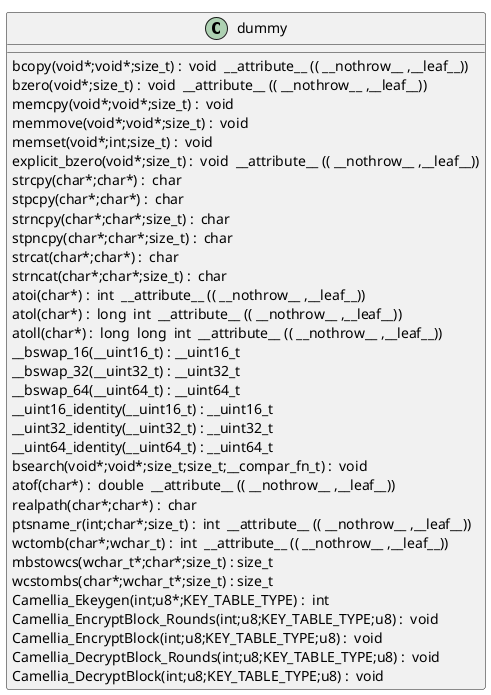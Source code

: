 @startuml
!pragma layout smetana
class dummy {
bcopy(void*;void*;size_t) :  void  __attribute__ (( __nothrow__ ,__leaf__)) [[[./../../.././qc/crypto/camellia/camellia.c.html#431]]]
bzero(void*;size_t) :  void  __attribute__ (( __nothrow__ ,__leaf__)) [[[./../../.././qc/crypto/camellia/camellia.c.html#438]]]
memcpy(void*;void*;size_t) :  void  [[[./../../.././qc/crypto/camellia/camellia.c.html#479]]]
memmove(void*;void*;size_t) :  void  [[[./../../.././qc/crypto/camellia/camellia.c.html#487]]]
memset(void*;int;size_t) :  void  [[[./../../.././qc/crypto/camellia/camellia.c.html#494]]]
explicit_bzero(void*;size_t) :  void  __attribute__ (( __nothrow__ ,__leaf__)) [[[./../../.././qc/crypto/camellia/camellia.c.html#507]]]
strcpy(char*;char*) :  char  [[[./../../.././qc/crypto/camellia/camellia.c.html#514]]]
stpcpy(char*;char*) :  char  [[[./../../.././qc/crypto/camellia/camellia.c.html#521]]]
strncpy(char*;char*;size_t) :  char  [[[./../../.././qc/crypto/camellia/camellia.c.html#529]]]
stpncpy(char*;char*;size_t) :  char  [[[./../../.././qc/crypto/camellia/camellia.c.html#539]]]
strcat(char*;char*) :  char  [[[./../../.././qc/crypto/camellia/camellia.c.html#546]]]
strncat(char*;char*;size_t) :  char  [[[./../../.././qc/crypto/camellia/camellia.c.html#553]]]
atoi(char*) :  int  __attribute__ (( __nothrow__ ,__leaf__)) [[[./../../.././qc/crypto/camellia/camellia.c.html#689]]]
atol(char*) :  long  int  __attribute__ (( __nothrow__ ,__leaf__)) [[[./../../.././qc/crypto/camellia/camellia.c.html#694]]]
atoll(char*) :  long  long  int  __attribute__ (( __nothrow__ ,__leaf__)) [[[./../../.././qc/crypto/camellia/camellia.c.html#701]]]
__bswap_16(__uint16_t) : __uint16_t [[[./../../.././qc/crypto/camellia/camellia.c.html#1001]]]
__bswap_32(__uint32_t) : __uint32_t [[[./../../.././qc/crypto/camellia/camellia.c.html#1016]]]
__bswap_64(__uint64_t) : __uint64_t [[[./../../.././qc/crypto/camellia/camellia.c.html#1026]]]
__uint16_identity(__uint16_t) : __uint16_t [[[./../../.././qc/crypto/camellia/camellia.c.html#1038]]]
__uint32_identity(__uint32_t) : __uint32_t [[[./../../.././qc/crypto/camellia/camellia.c.html#1044]]]
__uint64_identity(__uint64_t) : __uint64_t [[[./../../.././qc/crypto/camellia/camellia.c.html#1050]]]
bsearch(void*;void*;size_t;size_t;__compar_fn_t) :  void  [[[./../../.././qc/crypto/camellia/camellia.c.html#1718]]]
atof(char*) :  double  __attribute__ (( __nothrow__ ,__leaf__)) [[[./../../.././qc/crypto/camellia/camellia.c.html#1]]]
realpath(char*;char*) :  char  [[[./../../.././qc/crypto/camellia/camellia.c.html#1]]]
ptsname_r(int;char*;size_t) :  int  __attribute__ (( __nothrow__ ,__leaf__)) [[[./../../.././qc/crypto/camellia/camellia.c.html#1]]]
wctomb(char*;wchar_t) :  int  __attribute__ (( __nothrow__ ,__leaf__)) [[[./../../.././qc/crypto/camellia/camellia.c.html#1]]]
mbstowcs(wchar_t*;char*;size_t) : size_t [[[./../../.././qc/crypto/camellia/camellia.c.html#1]]]
wcstombs(char*;wchar_t*;size_t) : size_t [[[./../../.././qc/crypto/camellia/camellia.c.html#1]]]
Camellia_Ekeygen(int;u8*;KEY_TABLE_TYPE) :  int  [[[./../../.././qc/crypto/camellia/camellia.c.html#1]]]
Camellia_EncryptBlock_Rounds(int;u8;KEY_TABLE_TYPE;u8) :  void  [[[./../../.././qc/crypto/camellia/camellia.c.html#1]]]
Camellia_EncryptBlock(int;u8;KEY_TABLE_TYPE;u8) :  void  [[[./../../.././qc/crypto/camellia/camellia.c.html#1]]]
Camellia_DecryptBlock_Rounds(int;u8;KEY_TABLE_TYPE;u8) :  void  [[[./../../.././qc/crypto/camellia/camellia.c.html#1]]]
Camellia_DecryptBlock(int;u8;KEY_TABLE_TYPE;u8) :  void  [[[./../../.././qc/crypto/camellia/camellia.c.html#1]]]
} 
@enduml

